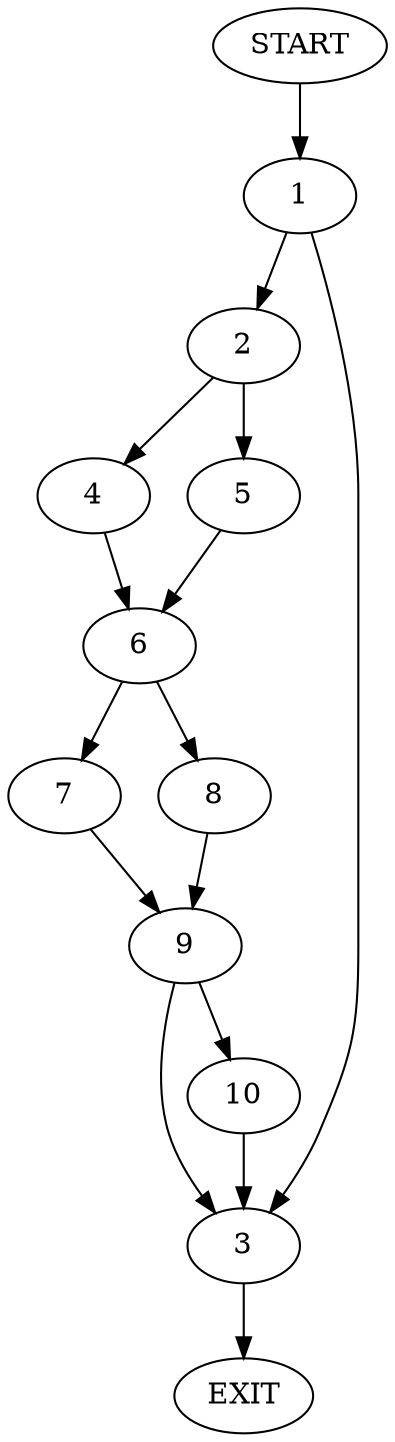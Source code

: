 digraph {
0 [label="START"]
11 [label="EXIT"]
0 -> 1
1 -> 2
1 -> 3
2 -> 4
2 -> 5
3 -> 11
5 -> 6
4 -> 6
6 -> 7
6 -> 8
8 -> 9
7 -> 9
9 -> 10
9 -> 3
10 -> 3
}
